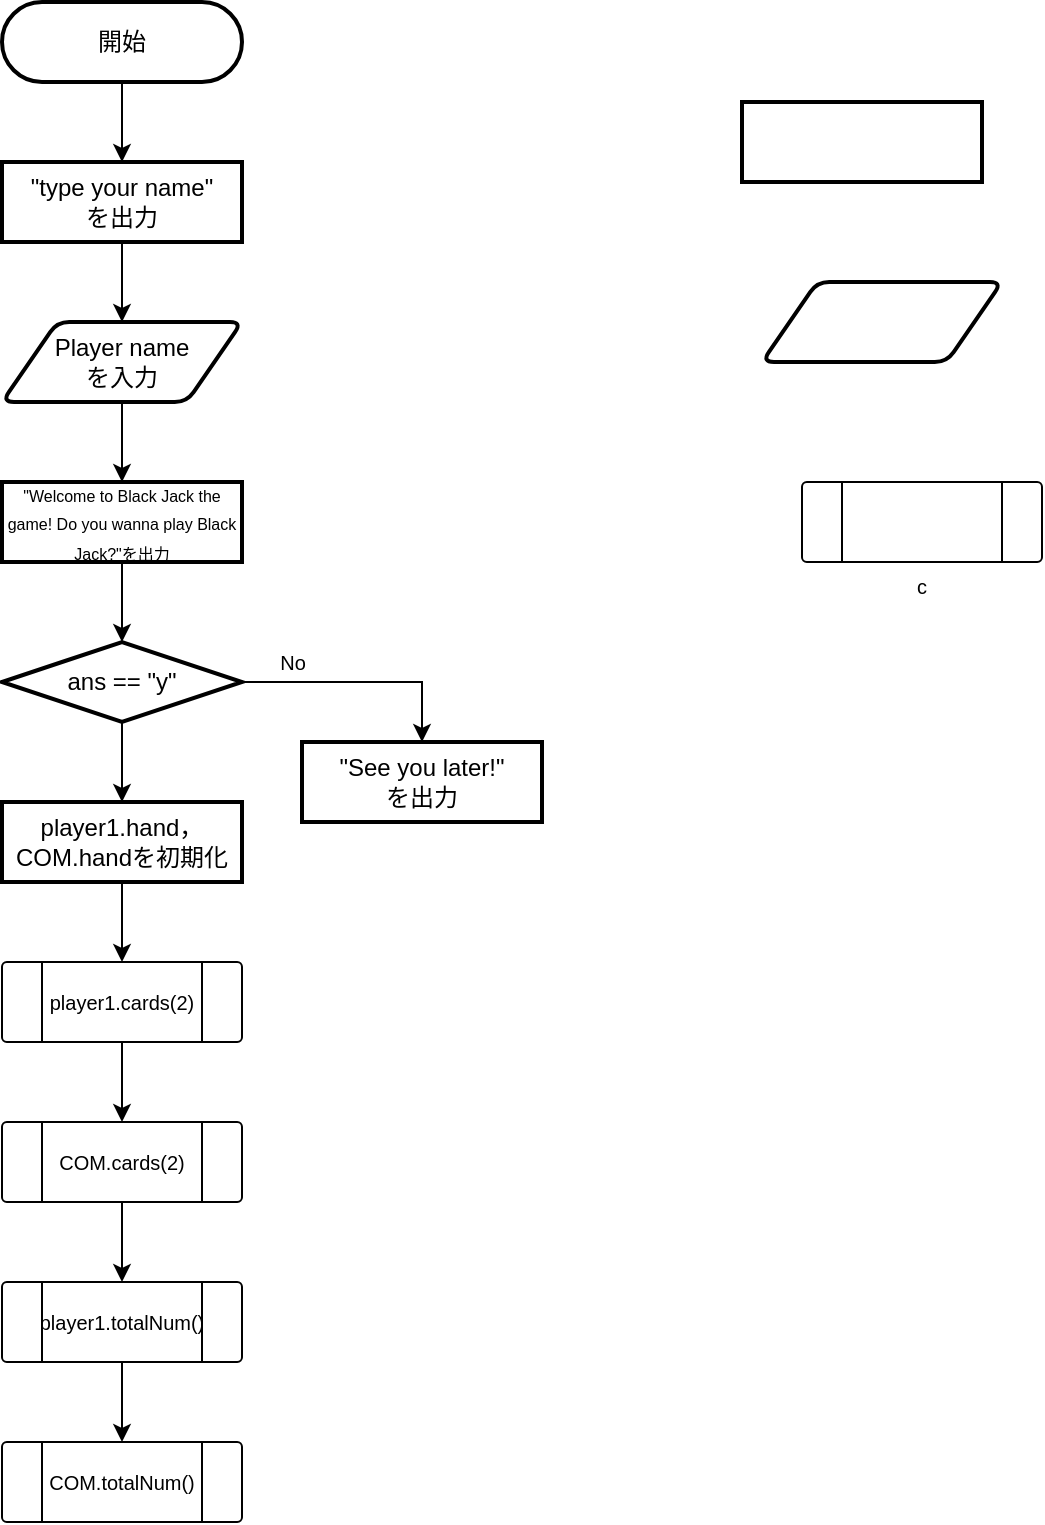 <mxfile version="20.2.2" type="github"><diagram id="Zj6nrqpVJ5SCobaAOgbE" name="ページ1"><mxGraphModel dx="794" dy="620" grid="1" gridSize="10" guides="1" tooltips="1" connect="1" arrows="1" fold="1" page="1" pageScale="1" pageWidth="827" pageHeight="1169" math="0" shadow="0"><root><mxCell id="0"/><mxCell id="1" parent="0"/><mxCell id="a1fxJlQlr97bYNdIxud4-17" value="" style="edgeStyle=orthogonalEdgeStyle;rounded=0;orthogonalLoop=1;jettySize=auto;html=1;" edge="1" parent="1" source="a1fxJlQlr97bYNdIxud4-9" target="a1fxJlQlr97bYNdIxud4-16"><mxGeometry relative="1" as="geometry"/></mxCell><mxCell id="a1fxJlQlr97bYNdIxud4-9" value="Player name &lt;br&gt;を入力" style="shape=parallelogram;html=1;strokeWidth=2;perimeter=parallelogramPerimeter;whiteSpace=wrap;rounded=1;arcSize=12;size=0.23;" vertex="1" parent="1"><mxGeometry x="80" y="200" width="120" height="40" as="geometry"/></mxCell><mxCell id="a1fxJlQlr97bYNdIxud4-13" value="" style="edgeStyle=orthogonalEdgeStyle;rounded=0;orthogonalLoop=1;jettySize=auto;html=1;" edge="1" parent="1" source="a1fxJlQlr97bYNdIxud4-10" target="a1fxJlQlr97bYNdIxud4-11"><mxGeometry relative="1" as="geometry"/></mxCell><mxCell id="a1fxJlQlr97bYNdIxud4-10" value="開始" style="rounded=1;whiteSpace=wrap;html=1;absoluteArcSize=1;arcSize=100;strokeWidth=2;" vertex="1" parent="1"><mxGeometry x="80" y="40" width="120" height="40" as="geometry"/></mxCell><mxCell id="a1fxJlQlr97bYNdIxud4-14" value="" style="edgeStyle=orthogonalEdgeStyle;rounded=0;orthogonalLoop=1;jettySize=auto;html=1;" edge="1" parent="1" source="a1fxJlQlr97bYNdIxud4-11" target="a1fxJlQlr97bYNdIxud4-9"><mxGeometry relative="1" as="geometry"/></mxCell><mxCell id="a1fxJlQlr97bYNdIxud4-11" value="&quot;type your name&quot;&lt;br&gt;を出力" style="rounded=1;whiteSpace=wrap;html=1;absoluteArcSize=1;arcSize=0;strokeWidth=2;" vertex="1" parent="1"><mxGeometry x="80" y="120" width="120" height="40" as="geometry"/></mxCell><mxCell id="a1fxJlQlr97bYNdIxud4-15" value="" style="rounded=1;whiteSpace=wrap;html=1;absoluteArcSize=1;arcSize=0;strokeWidth=2;" vertex="1" parent="1"><mxGeometry x="450" y="90" width="120" height="40" as="geometry"/></mxCell><mxCell id="a1fxJlQlr97bYNdIxud4-20" value="" style="edgeStyle=orthogonalEdgeStyle;rounded=0;orthogonalLoop=1;jettySize=auto;html=1;fontSize=8;" edge="1" parent="1" source="a1fxJlQlr97bYNdIxud4-16"><mxGeometry relative="1" as="geometry"><mxPoint x="140" y="360" as="targetPoint"/></mxGeometry></mxCell><mxCell id="a1fxJlQlr97bYNdIxud4-16" value="&lt;font style=&quot;font-size: 8px;&quot;&gt;&quot;Welcome to Black Jack the game! Do you wanna play Black Jack?&quot;を出力&lt;/font&gt;" style="rounded=1;whiteSpace=wrap;html=1;absoluteArcSize=1;arcSize=0;strokeWidth=2;" vertex="1" parent="1"><mxGeometry x="80" y="280" width="120" height="40" as="geometry"/></mxCell><mxCell id="a1fxJlQlr97bYNdIxud4-18" value="" style="shape=parallelogram;html=1;strokeWidth=2;perimeter=parallelogramPerimeter;whiteSpace=wrap;rounded=1;arcSize=12;size=0.23;" vertex="1" parent="1"><mxGeometry x="460" y="180" width="120" height="40" as="geometry"/></mxCell><mxCell id="a1fxJlQlr97bYNdIxud4-24" value="" style="edgeStyle=orthogonalEdgeStyle;rounded=0;orthogonalLoop=1;jettySize=auto;html=1;fontSize=8;" edge="1" parent="1" source="a1fxJlQlr97bYNdIxud4-21" target="a1fxJlQlr97bYNdIxud4-23"><mxGeometry relative="1" as="geometry"/></mxCell><mxCell id="a1fxJlQlr97bYNdIxud4-27" value="" style="edgeStyle=orthogonalEdgeStyle;rounded=0;orthogonalLoop=1;jettySize=auto;html=1;fontSize=10;" edge="1" parent="1" source="a1fxJlQlr97bYNdIxud4-21" target="a1fxJlQlr97bYNdIxud4-26"><mxGeometry relative="1" as="geometry"/></mxCell><mxCell id="a1fxJlQlr97bYNdIxud4-21" value="ans == &quot;y&quot;" style="rhombus;whiteSpace=wrap;html=1;rounded=1;arcSize=0;strokeWidth=2;" vertex="1" parent="1"><mxGeometry x="80" y="360" width="120" height="40" as="geometry"/></mxCell><mxCell id="a1fxJlQlr97bYNdIxud4-23" value="&quot;See you later!&quot;&lt;br&gt;を出力" style="whiteSpace=wrap;html=1;rounded=1;arcSize=0;strokeWidth=2;" vertex="1" parent="1"><mxGeometry x="230" y="410" width="120" height="40" as="geometry"/></mxCell><mxCell id="a1fxJlQlr97bYNdIxud4-25" value="&lt;font style=&quot;font-size: 10px;&quot;&gt;No&lt;/font&gt;" style="text;html=1;align=center;verticalAlign=middle;resizable=0;points=[];autosize=1;strokeColor=none;fillColor=none;fontSize=8;" vertex="1" parent="1"><mxGeometry x="205" y="355" width="40" height="30" as="geometry"/></mxCell><mxCell id="a1fxJlQlr97bYNdIxud4-33" value="" style="edgeStyle=orthogonalEdgeStyle;rounded=0;orthogonalLoop=1;jettySize=auto;html=1;fontSize=10;" edge="1" parent="1" source="a1fxJlQlr97bYNdIxud4-26" target="a1fxJlQlr97bYNdIxud4-32"><mxGeometry relative="1" as="geometry"/></mxCell><mxCell id="a1fxJlQlr97bYNdIxud4-26" value="player1.hand，COM.handを初期化" style="whiteSpace=wrap;html=1;rounded=1;arcSize=0;strokeWidth=2;" vertex="1" parent="1"><mxGeometry x="80" y="440" width="120" height="40" as="geometry"/></mxCell><mxCell id="a1fxJlQlr97bYNdIxud4-31" value="c&lt;span style=&quot;caret-color: rgba(0, 0, 0, 0); color: rgba(0, 0, 0, 0); font-family: monospace; font-size: 0px; text-align: start;&quot;&gt;%3CmxGraphModel%3E%3Croot%3E%3CmxCell%20id%3D%220%22%2F%3E%3CmxCell%20id%3D%221%22%20parent%3D%220%22%2F%3E%3CmxCell%20id%3D%222%22%20value%3D%22%22%20style%3D%22verticalLabelPosition%3Dbottom%3BverticalAlign%3Dtop%3Bhtml%3D1%3Bshape%3Dprocess%3BwhiteSpace%3Dwrap%3Brounded%3D1%3Bsize%3D0.14%3BarcSize%3D6%3BfontSize%3D10%3B%22%20vertex%3D%221%22%20parent%3D%221%22%3E%3CmxGeometry%20x%3D%22480%22%20y%3D%22280%22%20width%3D%22120%22%20height%3D%2240%22%20as%3D%22geometry%22%2F%3E%3C%2FmxCell%3E%3C%2Froot%3E%3C%2FmxGraphModel%3E&lt;/span&gt;" style="verticalLabelPosition=bottom;verticalAlign=top;html=1;shape=process;whiteSpace=wrap;rounded=1;size=0.167;arcSize=6;fontSize=10;" vertex="1" parent="1"><mxGeometry x="480" y="280" width="120" height="40" as="geometry"/></mxCell><mxCell id="a1fxJlQlr97bYNdIxud4-35" value="" style="edgeStyle=orthogonalEdgeStyle;rounded=0;orthogonalLoop=1;jettySize=auto;html=1;fontSize=10;" edge="1" parent="1" source="a1fxJlQlr97bYNdIxud4-32" target="a1fxJlQlr97bYNdIxud4-34"><mxGeometry relative="1" as="geometry"/></mxCell><mxCell id="a1fxJlQlr97bYNdIxud4-32" value="player1.cards(2)" style="verticalLabelPosition=middle;verticalAlign=middle;html=1;shape=process;whiteSpace=wrap;rounded=1;size=0.167;arcSize=6;fontSize=10;labelPosition=center;align=center;" vertex="1" parent="1"><mxGeometry x="80" y="520" width="120" height="40" as="geometry"/></mxCell><mxCell id="a1fxJlQlr97bYNdIxud4-38" value="" style="edgeStyle=orthogonalEdgeStyle;rounded=0;orthogonalLoop=1;jettySize=auto;html=1;fontSize=10;" edge="1" parent="1" source="a1fxJlQlr97bYNdIxud4-34" target="a1fxJlQlr97bYNdIxud4-36"><mxGeometry relative="1" as="geometry"/></mxCell><mxCell id="a1fxJlQlr97bYNdIxud4-34" value="COM.cards(2)" style="verticalLabelPosition=middle;verticalAlign=middle;html=1;shape=process;whiteSpace=wrap;rounded=1;size=0.167;arcSize=6;fontSize=10;labelPosition=center;align=center;" vertex="1" parent="1"><mxGeometry x="80" y="600" width="120" height="40" as="geometry"/></mxCell><mxCell id="a1fxJlQlr97bYNdIxud4-39" value="" style="edgeStyle=orthogonalEdgeStyle;rounded=0;orthogonalLoop=1;jettySize=auto;html=1;fontSize=10;" edge="1" parent="1" source="a1fxJlQlr97bYNdIxud4-36" target="a1fxJlQlr97bYNdIxud4-37"><mxGeometry relative="1" as="geometry"/></mxCell><mxCell id="a1fxJlQlr97bYNdIxud4-36" value="player1.totalNum()" style="verticalLabelPosition=middle;verticalAlign=middle;html=1;shape=process;whiteSpace=wrap;rounded=1;size=0.167;arcSize=6;fontSize=10;labelPosition=center;align=center;" vertex="1" parent="1"><mxGeometry x="80" y="680" width="120" height="40" as="geometry"/></mxCell><mxCell id="a1fxJlQlr97bYNdIxud4-37" value="COM.totalNum()" style="verticalLabelPosition=middle;verticalAlign=middle;html=1;shape=process;whiteSpace=wrap;rounded=1;size=0.167;arcSize=6;fontSize=10;labelPosition=center;align=center;" vertex="1" parent="1"><mxGeometry x="80" y="760" width="120" height="40" as="geometry"/></mxCell></root></mxGraphModel></diagram></mxfile>